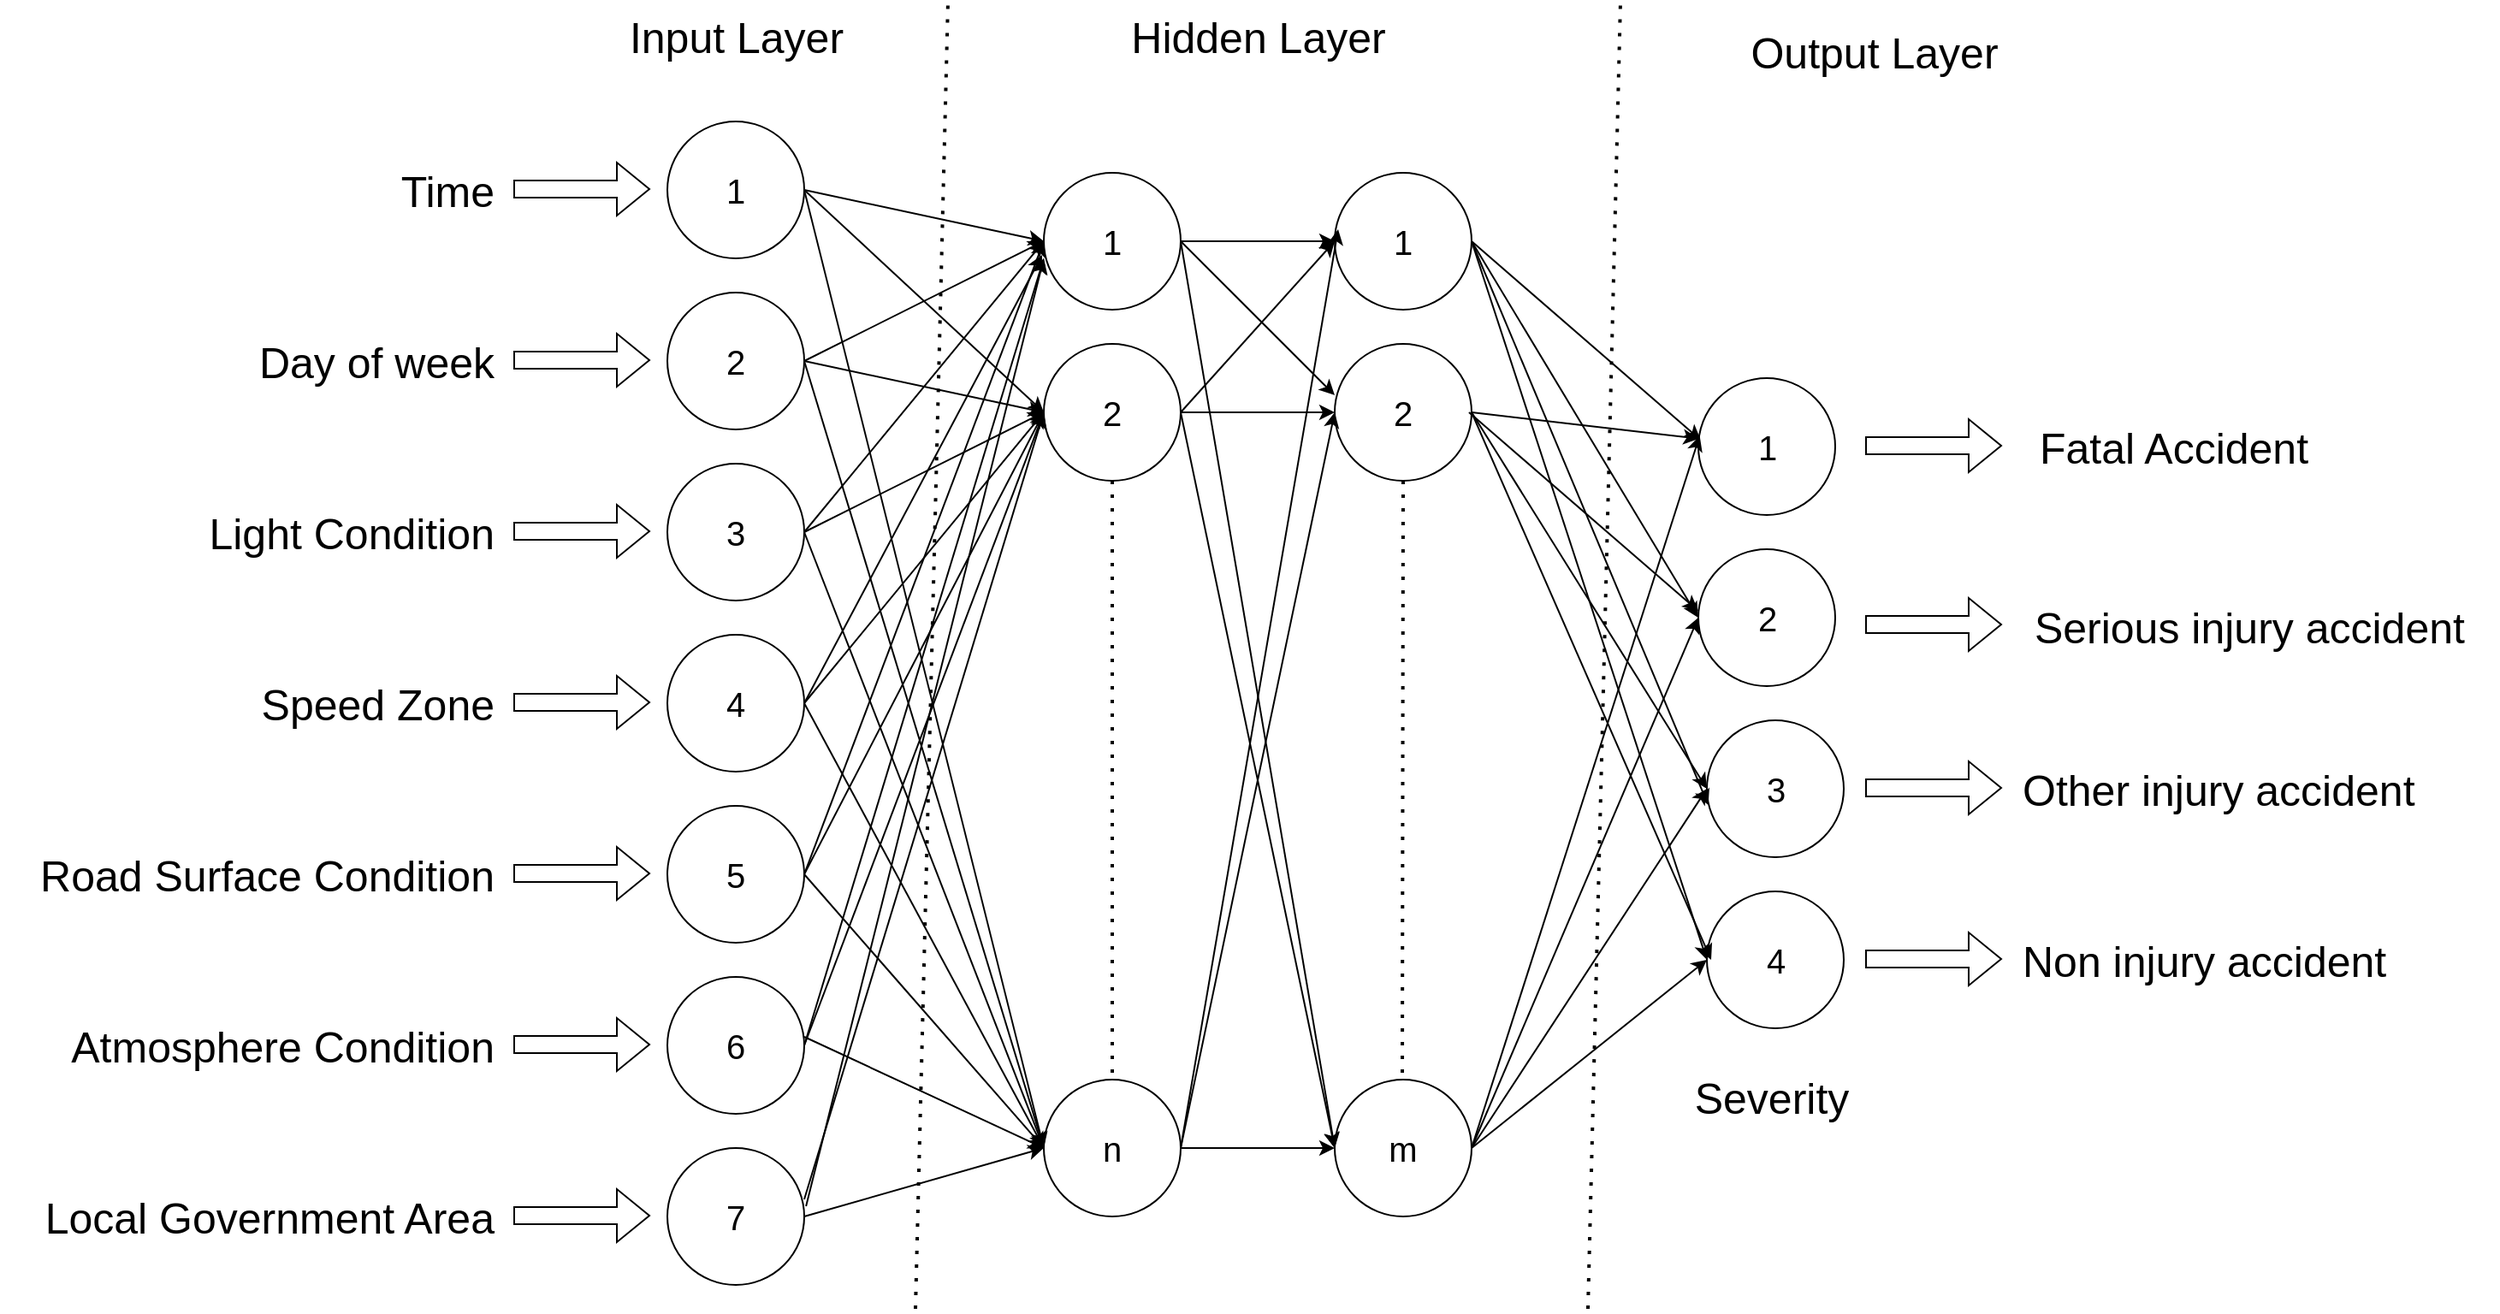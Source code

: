 <mxfile version="21.7.2" type="github">
  <diagram name="Page-1" id="q8vg-6b3FtOwbM_TqkCc">
    <mxGraphModel dx="2119" dy="1590" grid="0" gridSize="10" guides="1" tooltips="1" connect="1" arrows="1" fold="1" page="0" pageScale="1" pageWidth="827" pageHeight="1169" math="0" shadow="0">
      <root>
        <mxCell id="0" />
        <mxCell id="1" parent="0" />
        <mxCell id="SrYekb5oVtJgjW_BPTSZ-1" value="&lt;font style=&quot;font-size: 20px;&quot;&gt;1&lt;/font&gt;" style="ellipse;whiteSpace=wrap;html=1;aspect=fixed;" vertex="1" parent="1">
          <mxGeometry x="180" y="290" width="80" height="80" as="geometry" />
        </mxCell>
        <mxCell id="SrYekb5oVtJgjW_BPTSZ-2" value="&lt;font style=&quot;font-size: 20px;&quot;&gt;2&lt;/font&gt;" style="ellipse;whiteSpace=wrap;html=1;aspect=fixed;" vertex="1" parent="1">
          <mxGeometry x="180" y="390" width="80" height="80" as="geometry" />
        </mxCell>
        <mxCell id="SrYekb5oVtJgjW_BPTSZ-3" value="&lt;font style=&quot;font-size: 20px;&quot;&gt;3&lt;/font&gt;" style="ellipse;whiteSpace=wrap;html=1;aspect=fixed;" vertex="1" parent="1">
          <mxGeometry x="180" y="490" width="80" height="80" as="geometry" />
        </mxCell>
        <mxCell id="SrYekb5oVtJgjW_BPTSZ-4" value="&lt;font style=&quot;font-size: 20px;&quot;&gt;4&lt;/font&gt;" style="ellipse;whiteSpace=wrap;html=1;aspect=fixed;" vertex="1" parent="1">
          <mxGeometry x="180" y="590" width="80" height="80" as="geometry" />
        </mxCell>
        <mxCell id="SrYekb5oVtJgjW_BPTSZ-5" value="&lt;font style=&quot;font-size: 20px;&quot;&gt;5&lt;/font&gt;" style="ellipse;whiteSpace=wrap;html=1;aspect=fixed;" vertex="1" parent="1">
          <mxGeometry x="180" y="690" width="80" height="80" as="geometry" />
        </mxCell>
        <mxCell id="SrYekb5oVtJgjW_BPTSZ-6" value="&lt;font style=&quot;font-size: 20px;&quot;&gt;6&lt;/font&gt;" style="ellipse;whiteSpace=wrap;html=1;aspect=fixed;" vertex="1" parent="1">
          <mxGeometry x="180" y="790" width="80" height="80" as="geometry" />
        </mxCell>
        <mxCell id="SrYekb5oVtJgjW_BPTSZ-7" value="&lt;font style=&quot;font-size: 20px;&quot;&gt;7&lt;/font&gt;" style="ellipse;whiteSpace=wrap;html=1;aspect=fixed;" vertex="1" parent="1">
          <mxGeometry x="180" y="890" width="80" height="80" as="geometry" />
        </mxCell>
        <mxCell id="SrYekb5oVtJgjW_BPTSZ-8" value="&lt;font style=&quot;font-size: 25px;&quot;&gt;Input Layer&lt;/font&gt;" style="text;html=1;align=center;verticalAlign=middle;resizable=0;points=[];autosize=1;strokeColor=none;fillColor=none;" vertex="1" parent="1">
          <mxGeometry x="145" y="220" width="150" height="40" as="geometry" />
        </mxCell>
        <mxCell id="SrYekb5oVtJgjW_BPTSZ-9" value="" style="shape=flexArrow;endArrow=classic;html=1;rounded=0;" edge="1" parent="1">
          <mxGeometry width="50" height="50" relative="1" as="geometry">
            <mxPoint x="90" y="329.5" as="sourcePoint" />
            <mxPoint x="170" y="329.5" as="targetPoint" />
          </mxGeometry>
        </mxCell>
        <mxCell id="SrYekb5oVtJgjW_BPTSZ-10" value="&lt;font style=&quot;font-size: 25px;&quot;&gt;Time&lt;/font&gt;" style="text;html=1;align=right;verticalAlign=middle;resizable=0;points=[];autosize=1;strokeColor=none;fillColor=none;" vertex="1" parent="1">
          <mxGeometry y="310" width="80" height="40" as="geometry" />
        </mxCell>
        <mxCell id="SrYekb5oVtJgjW_BPTSZ-11" value="" style="shape=flexArrow;endArrow=classic;html=1;rounded=0;" edge="1" parent="1">
          <mxGeometry width="50" height="50" relative="1" as="geometry">
            <mxPoint x="90" y="429.5" as="sourcePoint" />
            <mxPoint x="170" y="429.5" as="targetPoint" />
          </mxGeometry>
        </mxCell>
        <mxCell id="SrYekb5oVtJgjW_BPTSZ-12" value="&lt;font style=&quot;font-size: 25px;&quot;&gt;Day of week&lt;/font&gt;" style="text;html=1;align=right;verticalAlign=middle;resizable=0;points=[];autosize=1;strokeColor=none;fillColor=none;" vertex="1" parent="1">
          <mxGeometry x="-80" y="410" width="160" height="40" as="geometry" />
        </mxCell>
        <mxCell id="SrYekb5oVtJgjW_BPTSZ-13" value="" style="shape=flexArrow;endArrow=classic;html=1;rounded=0;" edge="1" parent="1">
          <mxGeometry width="50" height="50" relative="1" as="geometry">
            <mxPoint x="90" y="529.5" as="sourcePoint" />
            <mxPoint x="170" y="529.5" as="targetPoint" />
          </mxGeometry>
        </mxCell>
        <mxCell id="SrYekb5oVtJgjW_BPTSZ-14" value="&lt;font style=&quot;font-size: 25px;&quot;&gt;Light Condition&lt;/font&gt;" style="text;html=1;align=right;verticalAlign=middle;resizable=0;points=[];autosize=1;strokeColor=none;fillColor=none;" vertex="1" parent="1">
          <mxGeometry x="-110" y="510" width="190" height="40" as="geometry" />
        </mxCell>
        <mxCell id="SrYekb5oVtJgjW_BPTSZ-15" value="" style="shape=flexArrow;endArrow=classic;html=1;rounded=0;" edge="1" parent="1">
          <mxGeometry width="50" height="50" relative="1" as="geometry">
            <mxPoint x="90" y="629.5" as="sourcePoint" />
            <mxPoint x="170" y="629.5" as="targetPoint" />
          </mxGeometry>
        </mxCell>
        <mxCell id="SrYekb5oVtJgjW_BPTSZ-16" value="&lt;font style=&quot;font-size: 25px;&quot;&gt;Speed Zone&lt;/font&gt;" style="text;html=1;align=right;verticalAlign=middle;resizable=0;points=[];autosize=1;strokeColor=none;fillColor=none;" vertex="1" parent="1">
          <mxGeometry x="-80" y="610" width="160" height="40" as="geometry" />
        </mxCell>
        <mxCell id="SrYekb5oVtJgjW_BPTSZ-21" value="" style="shape=flexArrow;endArrow=classic;html=1;rounded=0;" edge="1" parent="1">
          <mxGeometry width="50" height="50" relative="1" as="geometry">
            <mxPoint x="90" y="729.5" as="sourcePoint" />
            <mxPoint x="170" y="729.5" as="targetPoint" />
          </mxGeometry>
        </mxCell>
        <mxCell id="SrYekb5oVtJgjW_BPTSZ-22" value="&lt;font style=&quot;font-size: 25px;&quot;&gt;Road Surface Condition&lt;/font&gt;" style="text;html=1;align=right;verticalAlign=middle;resizable=0;points=[];autosize=1;strokeColor=none;fillColor=none;" vertex="1" parent="1">
          <mxGeometry x="-210" y="710" width="290" height="40" as="geometry" />
        </mxCell>
        <mxCell id="SrYekb5oVtJgjW_BPTSZ-23" value="" style="shape=flexArrow;endArrow=classic;html=1;rounded=0;" edge="1" parent="1">
          <mxGeometry width="50" height="50" relative="1" as="geometry">
            <mxPoint x="90" y="829.5" as="sourcePoint" />
            <mxPoint x="170" y="829.5" as="targetPoint" />
          </mxGeometry>
        </mxCell>
        <mxCell id="SrYekb5oVtJgjW_BPTSZ-24" value="&lt;font style=&quot;font-size: 25px;&quot;&gt;Atmosphere Condition&lt;/font&gt;" style="text;html=1;align=right;verticalAlign=middle;resizable=0;points=[];autosize=1;strokeColor=none;fillColor=none;" vertex="1" parent="1">
          <mxGeometry x="-190" y="810" width="270" height="40" as="geometry" />
        </mxCell>
        <mxCell id="SrYekb5oVtJgjW_BPTSZ-25" value="" style="shape=flexArrow;endArrow=classic;html=1;rounded=0;" edge="1" parent="1">
          <mxGeometry width="50" height="50" relative="1" as="geometry">
            <mxPoint x="90" y="929.5" as="sourcePoint" />
            <mxPoint x="170" y="929.5" as="targetPoint" />
          </mxGeometry>
        </mxCell>
        <mxCell id="SrYekb5oVtJgjW_BPTSZ-26" value="&lt;font style=&quot;font-size: 25px;&quot;&gt;Local Government Area&lt;/font&gt;" style="text;html=1;align=right;verticalAlign=middle;resizable=0;points=[];autosize=1;strokeColor=none;fillColor=none;" vertex="1" parent="1">
          <mxGeometry x="-210" y="910" width="290" height="40" as="geometry" />
        </mxCell>
        <mxCell id="SrYekb5oVtJgjW_BPTSZ-28" value="&lt;font style=&quot;font-size: 25px;&quot;&gt;Hidden Layer&lt;/font&gt;" style="text;html=1;align=center;verticalAlign=middle;resizable=0;points=[];autosize=1;strokeColor=none;fillColor=none;" vertex="1" parent="1">
          <mxGeometry x="440" y="220" width="170" height="40" as="geometry" />
        </mxCell>
        <mxCell id="SrYekb5oVtJgjW_BPTSZ-57" style="edgeStyle=orthogonalEdgeStyle;rounded=0;orthogonalLoop=1;jettySize=auto;html=1;exitX=1;exitY=0.5;exitDx=0;exitDy=0;entryX=0;entryY=0.5;entryDx=0;entryDy=0;" edge="1" parent="1" source="SrYekb5oVtJgjW_BPTSZ-29" target="SrYekb5oVtJgjW_BPTSZ-33">
          <mxGeometry relative="1" as="geometry" />
        </mxCell>
        <mxCell id="SrYekb5oVtJgjW_BPTSZ-29" value="&lt;font style=&quot;font-size: 20px;&quot;&gt;1&lt;/font&gt;" style="ellipse;whiteSpace=wrap;html=1;aspect=fixed;" vertex="1" parent="1">
          <mxGeometry x="400" y="320" width="80" height="80" as="geometry" />
        </mxCell>
        <mxCell id="SrYekb5oVtJgjW_BPTSZ-30" value="&lt;font style=&quot;font-size: 20px;&quot;&gt;2&lt;/font&gt;" style="ellipse;whiteSpace=wrap;html=1;aspect=fixed;" vertex="1" parent="1">
          <mxGeometry x="400" y="420" width="80" height="80" as="geometry" />
        </mxCell>
        <mxCell id="SrYekb5oVtJgjW_BPTSZ-32" value="&lt;font style=&quot;font-size: 20px;&quot;&gt;n&lt;/font&gt;" style="ellipse;whiteSpace=wrap;html=1;aspect=fixed;" vertex="1" parent="1">
          <mxGeometry x="400" y="850" width="80" height="80" as="geometry" />
        </mxCell>
        <mxCell id="SrYekb5oVtJgjW_BPTSZ-33" value="&lt;font style=&quot;font-size: 20px;&quot;&gt;1&lt;/font&gt;" style="ellipse;whiteSpace=wrap;html=1;aspect=fixed;" vertex="1" parent="1">
          <mxGeometry x="570" y="320" width="80" height="80" as="geometry" />
        </mxCell>
        <mxCell id="SrYekb5oVtJgjW_BPTSZ-34" value="&lt;font style=&quot;font-size: 20px;&quot;&gt;2&lt;/font&gt;" style="ellipse;whiteSpace=wrap;html=1;aspect=fixed;" vertex="1" parent="1">
          <mxGeometry x="570" y="420" width="80" height="80" as="geometry" />
        </mxCell>
        <mxCell id="SrYekb5oVtJgjW_BPTSZ-36" value="&lt;font style=&quot;font-size: 20px;&quot;&gt;m&lt;/font&gt;" style="ellipse;whiteSpace=wrap;html=1;aspect=fixed;" vertex="1" parent="1">
          <mxGeometry x="570" y="850" width="80" height="80" as="geometry" />
        </mxCell>
        <mxCell id="SrYekb5oVtJgjW_BPTSZ-37" value="" style="endArrow=none;dashed=1;html=1;dashPattern=1 3;strokeWidth=2;rounded=0;exitX=0.5;exitY=1;exitDx=0;exitDy=0;entryX=0.5;entryY=0;entryDx=0;entryDy=0;" edge="1" parent="1" source="SrYekb5oVtJgjW_BPTSZ-30" target="SrYekb5oVtJgjW_BPTSZ-32">
          <mxGeometry width="50" height="50" relative="1" as="geometry">
            <mxPoint x="440" y="600" as="sourcePoint" />
            <mxPoint x="439.5" y="830" as="targetPoint" />
          </mxGeometry>
        </mxCell>
        <mxCell id="SrYekb5oVtJgjW_BPTSZ-38" value="" style="endArrow=none;dashed=1;html=1;dashPattern=1 3;strokeWidth=2;rounded=0;exitX=0.5;exitY=1;exitDx=0;exitDy=0;entryX=0.5;entryY=0;entryDx=0;entryDy=0;" edge="1" parent="1" source="SrYekb5oVtJgjW_BPTSZ-34">
          <mxGeometry width="50" height="50" relative="1" as="geometry">
            <mxPoint x="609.5" y="600" as="sourcePoint" />
            <mxPoint x="609.5" y="850" as="targetPoint" />
          </mxGeometry>
        </mxCell>
        <mxCell id="SrYekb5oVtJgjW_BPTSZ-40" value="" style="endArrow=classic;html=1;rounded=0;exitX=1;exitY=0.5;exitDx=0;exitDy=0;entryX=0;entryY=0.5;entryDx=0;entryDy=0;" edge="1" parent="1" source="SrYekb5oVtJgjW_BPTSZ-1" target="SrYekb5oVtJgjW_BPTSZ-29">
          <mxGeometry width="50" height="50" relative="1" as="geometry">
            <mxPoint x="370" y="610" as="sourcePoint" />
            <mxPoint x="420" y="560" as="targetPoint" />
          </mxGeometry>
        </mxCell>
        <mxCell id="SrYekb5oVtJgjW_BPTSZ-41" value="" style="endArrow=classic;html=1;rounded=0;exitX=1;exitY=0.5;exitDx=0;exitDy=0;entryX=0;entryY=0.5;entryDx=0;entryDy=0;" edge="1" parent="1" target="SrYekb5oVtJgjW_BPTSZ-29">
          <mxGeometry width="50" height="50" relative="1" as="geometry">
            <mxPoint x="260" y="430" as="sourcePoint" />
            <mxPoint x="340" y="460" as="targetPoint" />
          </mxGeometry>
        </mxCell>
        <mxCell id="SrYekb5oVtJgjW_BPTSZ-42" value="" style="endArrow=classic;html=1;rounded=0;exitX=1;exitY=0.5;exitDx=0;exitDy=0;" edge="1" parent="1" source="SrYekb5oVtJgjW_BPTSZ-3">
          <mxGeometry width="50" height="50" relative="1" as="geometry">
            <mxPoint x="260" y="480" as="sourcePoint" />
            <mxPoint x="400" y="360" as="targetPoint" />
          </mxGeometry>
        </mxCell>
        <mxCell id="SrYekb5oVtJgjW_BPTSZ-43" value="" style="endArrow=classic;html=1;rounded=0;exitX=1;exitY=0.5;exitDx=0;exitDy=0;entryX=-0.012;entryY=0.6;entryDx=0;entryDy=0;entryPerimeter=0;" edge="1" parent="1" source="SrYekb5oVtJgjW_BPTSZ-4" target="SrYekb5oVtJgjW_BPTSZ-29">
          <mxGeometry width="50" height="50" relative="1" as="geometry">
            <mxPoint x="260" y="540" as="sourcePoint" />
            <mxPoint x="340" y="570" as="targetPoint" />
          </mxGeometry>
        </mxCell>
        <mxCell id="SrYekb5oVtJgjW_BPTSZ-44" value="" style="endArrow=classic;html=1;rounded=0;exitX=1;exitY=0.5;exitDx=0;exitDy=0;entryX=0;entryY=0.5;entryDx=0;entryDy=0;" edge="1" parent="1" source="SrYekb5oVtJgjW_BPTSZ-5" target="SrYekb5oVtJgjW_BPTSZ-29">
          <mxGeometry width="50" height="50" relative="1" as="geometry">
            <mxPoint x="260" y="600" as="sourcePoint" />
            <mxPoint x="340" y="630" as="targetPoint" />
          </mxGeometry>
        </mxCell>
        <mxCell id="SrYekb5oVtJgjW_BPTSZ-45" value="" style="endArrow=classic;html=1;rounded=0;exitX=1;exitY=0.5;exitDx=0;exitDy=0;" edge="1" parent="1" source="SrYekb5oVtJgjW_BPTSZ-6">
          <mxGeometry width="50" height="50" relative="1" as="geometry">
            <mxPoint x="250" y="670" as="sourcePoint" />
            <mxPoint x="400" y="370" as="targetPoint" />
          </mxGeometry>
        </mxCell>
        <mxCell id="SrYekb5oVtJgjW_BPTSZ-46" value="" style="endArrow=classic;html=1;rounded=0;exitX=1.013;exitY=0.425;exitDx=0;exitDy=0;exitPerimeter=0;" edge="1" parent="1" source="SrYekb5oVtJgjW_BPTSZ-7">
          <mxGeometry width="50" height="50" relative="1" as="geometry">
            <mxPoint x="260" y="730" as="sourcePoint" />
            <mxPoint x="400" y="370" as="targetPoint" />
          </mxGeometry>
        </mxCell>
        <mxCell id="SrYekb5oVtJgjW_BPTSZ-47" value="" style="endArrow=classic;html=1;rounded=0;exitX=1;exitY=0.5;exitDx=0;exitDy=0;entryX=0;entryY=0.5;entryDx=0;entryDy=0;" edge="1" parent="1" source="SrYekb5oVtJgjW_BPTSZ-1" target="SrYekb5oVtJgjW_BPTSZ-30">
          <mxGeometry width="50" height="50" relative="1" as="geometry">
            <mxPoint x="260" y="780" as="sourcePoint" />
            <mxPoint x="340" y="810" as="targetPoint" />
          </mxGeometry>
        </mxCell>
        <mxCell id="SrYekb5oVtJgjW_BPTSZ-49" value="" style="endArrow=classic;html=1;rounded=0;exitX=1;exitY=0.5;exitDx=0;exitDy=0;entryX=0;entryY=0.5;entryDx=0;entryDy=0;" edge="1" parent="1" target="SrYekb5oVtJgjW_BPTSZ-30">
          <mxGeometry width="50" height="50" relative="1" as="geometry">
            <mxPoint x="260" y="430" as="sourcePoint" />
            <mxPoint x="400" y="560" as="targetPoint" />
          </mxGeometry>
        </mxCell>
        <mxCell id="SrYekb5oVtJgjW_BPTSZ-50" value="" style="endArrow=classic;html=1;rounded=0;exitX=1;exitY=0.5;exitDx=0;exitDy=0;" edge="1" parent="1">
          <mxGeometry width="50" height="50" relative="1" as="geometry">
            <mxPoint x="260" y="630" as="sourcePoint" />
            <mxPoint x="400" y="890" as="targetPoint" />
          </mxGeometry>
        </mxCell>
        <mxCell id="SrYekb5oVtJgjW_BPTSZ-51" value="" style="endArrow=classic;html=1;rounded=0;exitX=1;exitY=0.5;exitDx=0;exitDy=0;" edge="1" parent="1" source="SrYekb5oVtJgjW_BPTSZ-7">
          <mxGeometry width="50" height="50" relative="1" as="geometry">
            <mxPoint x="260" y="920" as="sourcePoint" />
            <mxPoint x="400" y="890" as="targetPoint" />
          </mxGeometry>
        </mxCell>
        <mxCell id="SrYekb5oVtJgjW_BPTSZ-52" value="" style="endArrow=classic;html=1;rounded=0;exitX=1;exitY=0.5;exitDx=0;exitDy=0;entryX=0;entryY=0.5;entryDx=0;entryDy=0;" edge="1" parent="1" target="SrYekb5oVtJgjW_BPTSZ-32">
          <mxGeometry width="50" height="50" relative="1" as="geometry">
            <mxPoint x="260" y="825" as="sourcePoint" />
            <mxPoint x="390" y="890" as="targetPoint" />
          </mxGeometry>
        </mxCell>
        <mxCell id="SrYekb5oVtJgjW_BPTSZ-53" value="" style="endArrow=classic;html=1;rounded=0;exitX=1;exitY=0.5;exitDx=0;exitDy=0;entryX=0;entryY=0.5;entryDx=0;entryDy=0;" edge="1" parent="1" target="SrYekb5oVtJgjW_BPTSZ-32">
          <mxGeometry width="50" height="50" relative="1" as="geometry">
            <mxPoint x="260" y="730" as="sourcePoint" />
            <mxPoint x="400" y="860" as="targetPoint" />
          </mxGeometry>
        </mxCell>
        <mxCell id="SrYekb5oVtJgjW_BPTSZ-54" value="" style="endArrow=classic;html=1;rounded=0;exitX=1;exitY=0.5;exitDx=0;exitDy=0;" edge="1" parent="1">
          <mxGeometry width="50" height="50" relative="1" as="geometry">
            <mxPoint x="260" y="530" as="sourcePoint" />
            <mxPoint x="400" y="890" as="targetPoint" />
          </mxGeometry>
        </mxCell>
        <mxCell id="SrYekb5oVtJgjW_BPTSZ-55" value="" style="endArrow=classic;html=1;rounded=0;exitX=1;exitY=0.5;exitDx=0;exitDy=0;" edge="1" parent="1">
          <mxGeometry width="50" height="50" relative="1" as="geometry">
            <mxPoint x="260" y="430" as="sourcePoint" />
            <mxPoint x="400" y="890" as="targetPoint" />
          </mxGeometry>
        </mxCell>
        <mxCell id="SrYekb5oVtJgjW_BPTSZ-56" value="" style="endArrow=classic;html=1;rounded=0;exitX=1;exitY=0.5;exitDx=0;exitDy=0;" edge="1" parent="1">
          <mxGeometry width="50" height="50" relative="1" as="geometry">
            <mxPoint x="260" y="330" as="sourcePoint" />
            <mxPoint x="400" y="890" as="targetPoint" />
          </mxGeometry>
        </mxCell>
        <mxCell id="SrYekb5oVtJgjW_BPTSZ-60" value="" style="endArrow=classic;html=1;rounded=0;entryX=0;entryY=0.5;entryDx=0;entryDy=0;exitX=1;exitY=0.5;exitDx=0;exitDy=0;" edge="1" parent="1" source="SrYekb5oVtJgjW_BPTSZ-32" target="SrYekb5oVtJgjW_BPTSZ-36">
          <mxGeometry width="50" height="50" relative="1" as="geometry">
            <mxPoint x="380" y="670" as="sourcePoint" />
            <mxPoint x="430" y="620" as="targetPoint" />
          </mxGeometry>
        </mxCell>
        <mxCell id="SrYekb5oVtJgjW_BPTSZ-61" value="" style="endArrow=classic;html=1;rounded=0;entryX=0;entryY=0.5;entryDx=0;entryDy=0;" edge="1" parent="1" source="SrYekb5oVtJgjW_BPTSZ-30" target="SrYekb5oVtJgjW_BPTSZ-34">
          <mxGeometry width="50" height="50" relative="1" as="geometry">
            <mxPoint x="380" y="670" as="sourcePoint" />
            <mxPoint x="430" y="620" as="targetPoint" />
          </mxGeometry>
        </mxCell>
        <mxCell id="SrYekb5oVtJgjW_BPTSZ-63" value="" style="endArrow=classic;html=1;rounded=0;exitX=1;exitY=0.5;exitDx=0;exitDy=0;" edge="1" parent="1" source="SrYekb5oVtJgjW_BPTSZ-29">
          <mxGeometry width="50" height="50" relative="1" as="geometry">
            <mxPoint x="520" y="500" as="sourcePoint" />
            <mxPoint x="570" y="450" as="targetPoint" />
          </mxGeometry>
        </mxCell>
        <mxCell id="SrYekb5oVtJgjW_BPTSZ-64" value="" style="endArrow=classic;html=1;rounded=0;entryX=0.025;entryY=0.413;entryDx=0;entryDy=0;entryPerimeter=0;exitX=1;exitY=0.5;exitDx=0;exitDy=0;" edge="1" parent="1" source="SrYekb5oVtJgjW_BPTSZ-32" target="SrYekb5oVtJgjW_BPTSZ-33">
          <mxGeometry width="50" height="50" relative="1" as="geometry">
            <mxPoint x="380" y="670" as="sourcePoint" />
            <mxPoint x="430" y="620" as="targetPoint" />
          </mxGeometry>
        </mxCell>
        <mxCell id="SrYekb5oVtJgjW_BPTSZ-65" value="" style="endArrow=classic;html=1;rounded=0;entryX=0;entryY=0.5;entryDx=0;entryDy=0;" edge="1" parent="1" target="SrYekb5oVtJgjW_BPTSZ-33">
          <mxGeometry width="50" height="50" relative="1" as="geometry">
            <mxPoint x="480" y="460" as="sourcePoint" />
            <mxPoint x="530" y="410" as="targetPoint" />
          </mxGeometry>
        </mxCell>
        <mxCell id="SrYekb5oVtJgjW_BPTSZ-66" value="" style="endArrow=classic;html=1;rounded=0;" edge="1" parent="1">
          <mxGeometry width="50" height="50" relative="1" as="geometry">
            <mxPoint x="260" y="920" as="sourcePoint" />
            <mxPoint x="400" y="460" as="targetPoint" />
          </mxGeometry>
        </mxCell>
        <mxCell id="SrYekb5oVtJgjW_BPTSZ-67" value="" style="endArrow=classic;html=1;rounded=0;entryX=0;entryY=0.5;entryDx=0;entryDy=0;exitX=1;exitY=0.5;exitDx=0;exitDy=0;" edge="1" parent="1" source="SrYekb5oVtJgjW_BPTSZ-6" target="SrYekb5oVtJgjW_BPTSZ-30">
          <mxGeometry width="50" height="50" relative="1" as="geometry">
            <mxPoint x="380" y="670" as="sourcePoint" />
            <mxPoint x="430" y="620" as="targetPoint" />
          </mxGeometry>
        </mxCell>
        <mxCell id="SrYekb5oVtJgjW_BPTSZ-68" value="" style="endArrow=classic;html=1;rounded=0;entryX=0;entryY=0.5;entryDx=0;entryDy=0;" edge="1" parent="1" target="SrYekb5oVtJgjW_BPTSZ-30">
          <mxGeometry width="50" height="50" relative="1" as="geometry">
            <mxPoint x="260" y="730" as="sourcePoint" />
            <mxPoint x="430" y="620" as="targetPoint" />
          </mxGeometry>
        </mxCell>
        <mxCell id="SrYekb5oVtJgjW_BPTSZ-69" value="" style="endArrow=classic;html=1;rounded=0;entryX=0;entryY=0.5;entryDx=0;entryDy=0;" edge="1" parent="1" target="SrYekb5oVtJgjW_BPTSZ-30">
          <mxGeometry width="50" height="50" relative="1" as="geometry">
            <mxPoint x="260" y="630" as="sourcePoint" />
            <mxPoint x="430" y="620" as="targetPoint" />
          </mxGeometry>
        </mxCell>
        <mxCell id="SrYekb5oVtJgjW_BPTSZ-70" value="" style="endArrow=classic;html=1;rounded=0;entryX=0;entryY=0.5;entryDx=0;entryDy=0;exitX=1;exitY=0.5;exitDx=0;exitDy=0;" edge="1" parent="1" source="SrYekb5oVtJgjW_BPTSZ-3" target="SrYekb5oVtJgjW_BPTSZ-30">
          <mxGeometry width="50" height="50" relative="1" as="geometry">
            <mxPoint x="380" y="670" as="sourcePoint" />
            <mxPoint x="430" y="620" as="targetPoint" />
          </mxGeometry>
        </mxCell>
        <mxCell id="SrYekb5oVtJgjW_BPTSZ-71" value="" style="endArrow=classic;html=1;rounded=0;exitX=1;exitY=0.5;exitDx=0;exitDy=0;entryX=0.019;entryY=0.454;entryDx=0;entryDy=0;entryPerimeter=0;" edge="1" parent="1" source="SrYekb5oVtJgjW_BPTSZ-33" target="SrYekb5oVtJgjW_BPTSZ-76">
          <mxGeometry width="50" height="50" relative="1" as="geometry">
            <mxPoint x="380" y="670" as="sourcePoint" />
            <mxPoint x="780" y="480" as="targetPoint" />
          </mxGeometry>
        </mxCell>
        <mxCell id="SrYekb5oVtJgjW_BPTSZ-72" value="" style="endArrow=classic;html=1;rounded=0;entryX=0;entryY=0.5;entryDx=0;entryDy=0;" edge="1" parent="1" target="SrYekb5oVtJgjW_BPTSZ-34">
          <mxGeometry width="50" height="50" relative="1" as="geometry">
            <mxPoint x="480" y="890" as="sourcePoint" />
            <mxPoint x="430" y="620" as="targetPoint" />
          </mxGeometry>
        </mxCell>
        <mxCell id="SrYekb5oVtJgjW_BPTSZ-73" value="" style="endArrow=classic;html=1;rounded=0;exitX=1;exitY=0.5;exitDx=0;exitDy=0;" edge="1" parent="1" source="SrYekb5oVtJgjW_BPTSZ-30">
          <mxGeometry width="50" height="50" relative="1" as="geometry">
            <mxPoint x="380" y="670" as="sourcePoint" />
            <mxPoint x="570" y="890" as="targetPoint" />
          </mxGeometry>
        </mxCell>
        <mxCell id="SrYekb5oVtJgjW_BPTSZ-74" value="" style="endArrow=classic;html=1;rounded=0;entryX=0;entryY=0.5;entryDx=0;entryDy=0;exitX=1;exitY=0.5;exitDx=0;exitDy=0;" edge="1" parent="1" source="SrYekb5oVtJgjW_BPTSZ-29" target="SrYekb5oVtJgjW_BPTSZ-36">
          <mxGeometry width="50" height="50" relative="1" as="geometry">
            <mxPoint x="380" y="670" as="sourcePoint" />
            <mxPoint x="430" y="620" as="targetPoint" />
          </mxGeometry>
        </mxCell>
        <mxCell id="SrYekb5oVtJgjW_BPTSZ-75" value="&lt;font style=&quot;font-size: 25px;&quot;&gt;Output Layer&lt;/font&gt;" style="text;html=1;align=center;verticalAlign=middle;resizable=0;points=[];autosize=1;strokeColor=none;fillColor=none;" vertex="1" parent="1">
          <mxGeometry x="800" y="229" width="170" height="40" as="geometry" />
        </mxCell>
        <mxCell id="SrYekb5oVtJgjW_BPTSZ-76" value="&lt;font style=&quot;font-size: 20px;&quot;&gt;1&lt;/font&gt;" style="ellipse;whiteSpace=wrap;html=1;aspect=fixed;" vertex="1" parent="1">
          <mxGeometry x="782.5" y="440" width="80" height="80" as="geometry" />
        </mxCell>
        <mxCell id="SrYekb5oVtJgjW_BPTSZ-77" value="&lt;font style=&quot;font-size: 20px;&quot;&gt;2&lt;/font&gt;" style="ellipse;whiteSpace=wrap;html=1;aspect=fixed;" vertex="1" parent="1">
          <mxGeometry x="782.5" y="540" width="80" height="80" as="geometry" />
        </mxCell>
        <mxCell id="SrYekb5oVtJgjW_BPTSZ-78" value="&lt;font style=&quot;font-size: 20px;&quot;&gt;3&lt;/font&gt;" style="ellipse;whiteSpace=wrap;html=1;aspect=fixed;" vertex="1" parent="1">
          <mxGeometry x="787.5" y="640" width="80" height="80" as="geometry" />
        </mxCell>
        <mxCell id="SrYekb5oVtJgjW_BPTSZ-79" value="&lt;font style=&quot;font-size: 20px;&quot;&gt;4&lt;/font&gt;" style="ellipse;whiteSpace=wrap;html=1;aspect=fixed;" vertex="1" parent="1">
          <mxGeometry x="787.5" y="740" width="80" height="80" as="geometry" />
        </mxCell>
        <mxCell id="SrYekb5oVtJgjW_BPTSZ-80" value="&lt;font style=&quot;font-size: 25px;&quot;&gt;Severity&lt;/font&gt;" style="text;html=1;align=center;verticalAlign=middle;resizable=0;points=[];autosize=1;strokeColor=none;fillColor=none;" vertex="1" parent="1">
          <mxGeometry x="770" y="840" width="110" height="40" as="geometry" />
        </mxCell>
        <mxCell id="SrYekb5oVtJgjW_BPTSZ-81" value="" style="shape=flexArrow;endArrow=classic;html=1;rounded=0;" edge="1" parent="1">
          <mxGeometry width="50" height="50" relative="1" as="geometry">
            <mxPoint x="880" y="479.5" as="sourcePoint" />
            <mxPoint x="960" y="479.5" as="targetPoint" />
          </mxGeometry>
        </mxCell>
        <mxCell id="SrYekb5oVtJgjW_BPTSZ-82" value="" style="shape=flexArrow;endArrow=classic;html=1;rounded=0;" edge="1" parent="1">
          <mxGeometry width="50" height="50" relative="1" as="geometry">
            <mxPoint x="880" y="584" as="sourcePoint" />
            <mxPoint x="960" y="584" as="targetPoint" />
          </mxGeometry>
        </mxCell>
        <mxCell id="SrYekb5oVtJgjW_BPTSZ-83" value="" style="shape=flexArrow;endArrow=classic;html=1;rounded=0;" edge="1" parent="1">
          <mxGeometry width="50" height="50" relative="1" as="geometry">
            <mxPoint x="880" y="679.5" as="sourcePoint" />
            <mxPoint x="960" y="679.5" as="targetPoint" />
          </mxGeometry>
        </mxCell>
        <mxCell id="SrYekb5oVtJgjW_BPTSZ-84" value="" style="shape=flexArrow;endArrow=classic;html=1;rounded=0;" edge="1" parent="1">
          <mxGeometry width="50" height="50" relative="1" as="geometry">
            <mxPoint x="880" y="779.5" as="sourcePoint" />
            <mxPoint x="960" y="779.5" as="targetPoint" />
          </mxGeometry>
        </mxCell>
        <mxCell id="SrYekb5oVtJgjW_BPTSZ-86" value="&lt;font style=&quot;font-size: 25px;&quot;&gt;Fatal Accident&lt;/font&gt;" style="text;html=1;align=left;verticalAlign=middle;resizable=0;points=[];autosize=1;strokeColor=none;fillColor=none;" vertex="1" parent="1">
          <mxGeometry x="980" y="460" width="180" height="40" as="geometry" />
        </mxCell>
        <mxCell id="SrYekb5oVtJgjW_BPTSZ-87" value="&lt;font style=&quot;font-size: 25px;&quot;&gt;&amp;nbsp;Serious injury accident&lt;/font&gt;" style="text;html=1;align=left;verticalAlign=middle;resizable=0;points=[];autosize=1;strokeColor=none;fillColor=none;" vertex="1" parent="1">
          <mxGeometry x="970" y="565" width="280" height="40" as="geometry" />
        </mxCell>
        <mxCell id="SrYekb5oVtJgjW_BPTSZ-88" value="&lt;font style=&quot;font-size: 25px;&quot;&gt;Other injury accident&lt;/font&gt;" style="text;html=1;align=left;verticalAlign=middle;resizable=0;points=[];autosize=1;strokeColor=none;fillColor=none;" vertex="1" parent="1">
          <mxGeometry x="970" y="660" width="250" height="40" as="geometry" />
        </mxCell>
        <mxCell id="SrYekb5oVtJgjW_BPTSZ-89" value="&lt;font style=&quot;font-size: 25px;&quot;&gt;Non injury accident&lt;/font&gt;" style="text;html=1;align=left;verticalAlign=middle;resizable=0;points=[];autosize=1;strokeColor=none;fillColor=none;" vertex="1" parent="1">
          <mxGeometry x="970" y="760" width="240" height="40" as="geometry" />
        </mxCell>
        <mxCell id="SrYekb5oVtJgjW_BPTSZ-90" value="" style="endArrow=classic;html=1;rounded=0;exitX=1;exitY=0.5;exitDx=0;exitDy=0;" edge="1" parent="1" target="SrYekb5oVtJgjW_BPTSZ-76">
          <mxGeometry width="50" height="50" relative="1" as="geometry">
            <mxPoint x="650" y="460" as="sourcePoint" />
            <mxPoint x="780" y="480" as="targetPoint" />
          </mxGeometry>
        </mxCell>
        <mxCell id="SrYekb5oVtJgjW_BPTSZ-91" value="" style="endArrow=classic;html=1;rounded=0;exitX=1;exitY=0.5;exitDx=0;exitDy=0;entryX=0;entryY=0.5;entryDx=0;entryDy=0;" edge="1" parent="1" target="SrYekb5oVtJgjW_BPTSZ-77">
          <mxGeometry width="50" height="50" relative="1" as="geometry">
            <mxPoint x="650" y="890" as="sourcePoint" />
            <mxPoint x="780" y="1010" as="targetPoint" />
          </mxGeometry>
        </mxCell>
        <mxCell id="SrYekb5oVtJgjW_BPTSZ-92" value="" style="endArrow=classic;html=1;rounded=0;exitX=1;exitY=0.5;exitDx=0;exitDy=0;entryX=0.01;entryY=0.421;entryDx=0;entryDy=0;entryPerimeter=0;" edge="1" parent="1" target="SrYekb5oVtJgjW_BPTSZ-76">
          <mxGeometry width="50" height="50" relative="1" as="geometry">
            <mxPoint x="650" y="890" as="sourcePoint" />
            <mxPoint x="780" y="1010" as="targetPoint" />
          </mxGeometry>
        </mxCell>
        <mxCell id="SrYekb5oVtJgjW_BPTSZ-93" value="" style="endArrow=classic;html=1;rounded=0;exitX=1;exitY=0.5;exitDx=0;exitDy=0;entryX=0;entryY=0.5;entryDx=0;entryDy=0;" edge="1" parent="1" source="SrYekb5oVtJgjW_BPTSZ-36" target="SrYekb5oVtJgjW_BPTSZ-79">
          <mxGeometry width="50" height="50" relative="1" as="geometry">
            <mxPoint x="660" y="900" as="sourcePoint" />
            <mxPoint x="793" y="590" as="targetPoint" />
          </mxGeometry>
        </mxCell>
        <mxCell id="SrYekb5oVtJgjW_BPTSZ-94" value="" style="endArrow=classic;html=1;rounded=0;exitX=1;exitY=0.5;exitDx=0;exitDy=0;entryX=0;entryY=0.5;entryDx=0;entryDy=0;" edge="1" parent="1" source="SrYekb5oVtJgjW_BPTSZ-36" target="SrYekb5oVtJgjW_BPTSZ-78">
          <mxGeometry width="50" height="50" relative="1" as="geometry">
            <mxPoint x="670" y="910" as="sourcePoint" />
            <mxPoint x="803" y="600" as="targetPoint" />
          </mxGeometry>
        </mxCell>
        <mxCell id="SrYekb5oVtJgjW_BPTSZ-95" value="" style="endArrow=classic;html=1;rounded=0;exitX=1;exitY=0.5;exitDx=0;exitDy=0;entryX=0.019;entryY=0.454;entryDx=0;entryDy=0;entryPerimeter=0;" edge="1" parent="1">
          <mxGeometry width="50" height="50" relative="1" as="geometry">
            <mxPoint x="648.48" y="460" as="sourcePoint" />
            <mxPoint x="782.48" y="576" as="targetPoint" />
          </mxGeometry>
        </mxCell>
        <mxCell id="SrYekb5oVtJgjW_BPTSZ-96" value="" style="endArrow=classic;html=1;rounded=0;exitX=1;exitY=0.5;exitDx=0;exitDy=0;entryX=0;entryY=0.5;entryDx=0;entryDy=0;" edge="1" parent="1" source="SrYekb5oVtJgjW_BPTSZ-33" target="SrYekb5oVtJgjW_BPTSZ-77">
          <mxGeometry width="50" height="50" relative="1" as="geometry">
            <mxPoint x="650" y="550" as="sourcePoint" />
            <mxPoint x="784" y="666" as="targetPoint" />
          </mxGeometry>
        </mxCell>
        <mxCell id="SrYekb5oVtJgjW_BPTSZ-97" value="" style="endArrow=classic;html=1;rounded=0;entryX=0.01;entryY=0.619;entryDx=0;entryDy=0;entryPerimeter=0;exitX=1;exitY=0.5;exitDx=0;exitDy=0;" edge="1" parent="1" source="SrYekb5oVtJgjW_BPTSZ-33" target="SrYekb5oVtJgjW_BPTSZ-78">
          <mxGeometry width="50" height="50" relative="1" as="geometry">
            <mxPoint x="650" y="370" as="sourcePoint" />
            <mxPoint x="770" y="766" as="targetPoint" />
          </mxGeometry>
        </mxCell>
        <mxCell id="SrYekb5oVtJgjW_BPTSZ-98" value="" style="endArrow=classic;html=1;rounded=0;entryX=0;entryY=0.5;entryDx=0;entryDy=0;exitX=1;exitY=0.5;exitDx=0;exitDy=0;" edge="1" parent="1" source="SrYekb5oVtJgjW_BPTSZ-33" target="SrYekb5oVtJgjW_BPTSZ-79">
          <mxGeometry width="50" height="50" relative="1" as="geometry">
            <mxPoint x="640" y="410" as="sourcePoint" />
            <mxPoint x="778" y="740" as="targetPoint" />
          </mxGeometry>
        </mxCell>
        <mxCell id="SrYekb5oVtJgjW_BPTSZ-99" value="" style="endArrow=classic;html=1;rounded=0;exitX=1;exitY=0.5;exitDx=0;exitDy=0;entryX=0;entryY=0.5;entryDx=0;entryDy=0;" edge="1" parent="1" source="SrYekb5oVtJgjW_BPTSZ-34" target="SrYekb5oVtJgjW_BPTSZ-78">
          <mxGeometry width="50" height="50" relative="1" as="geometry">
            <mxPoint x="658.48" y="470" as="sourcePoint" />
            <mxPoint x="792.48" y="586" as="targetPoint" />
          </mxGeometry>
        </mxCell>
        <mxCell id="SrYekb5oVtJgjW_BPTSZ-100" value="" style="endArrow=classic;html=1;rounded=0;" edge="1" parent="1">
          <mxGeometry width="50" height="50" relative="1" as="geometry">
            <mxPoint x="650" y="460" as="sourcePoint" />
            <mxPoint x="790" y="780" as="targetPoint" />
          </mxGeometry>
        </mxCell>
        <mxCell id="SrYekb5oVtJgjW_BPTSZ-101" value="" style="endArrow=none;dashed=1;html=1;dashPattern=1 3;strokeWidth=2;rounded=0;" edge="1" parent="1">
          <mxGeometry width="50" height="50" relative="1" as="geometry">
            <mxPoint x="325" y="984" as="sourcePoint" />
            <mxPoint x="344" y="220" as="targetPoint" />
          </mxGeometry>
        </mxCell>
        <mxCell id="SrYekb5oVtJgjW_BPTSZ-102" value="" style="endArrow=none;dashed=1;html=1;dashPattern=1 3;strokeWidth=2;rounded=0;" edge="1" parent="1">
          <mxGeometry width="50" height="50" relative="1" as="geometry">
            <mxPoint x="718" y="984" as="sourcePoint" />
            <mxPoint x="737" y="220" as="targetPoint" />
          </mxGeometry>
        </mxCell>
      </root>
    </mxGraphModel>
  </diagram>
</mxfile>
